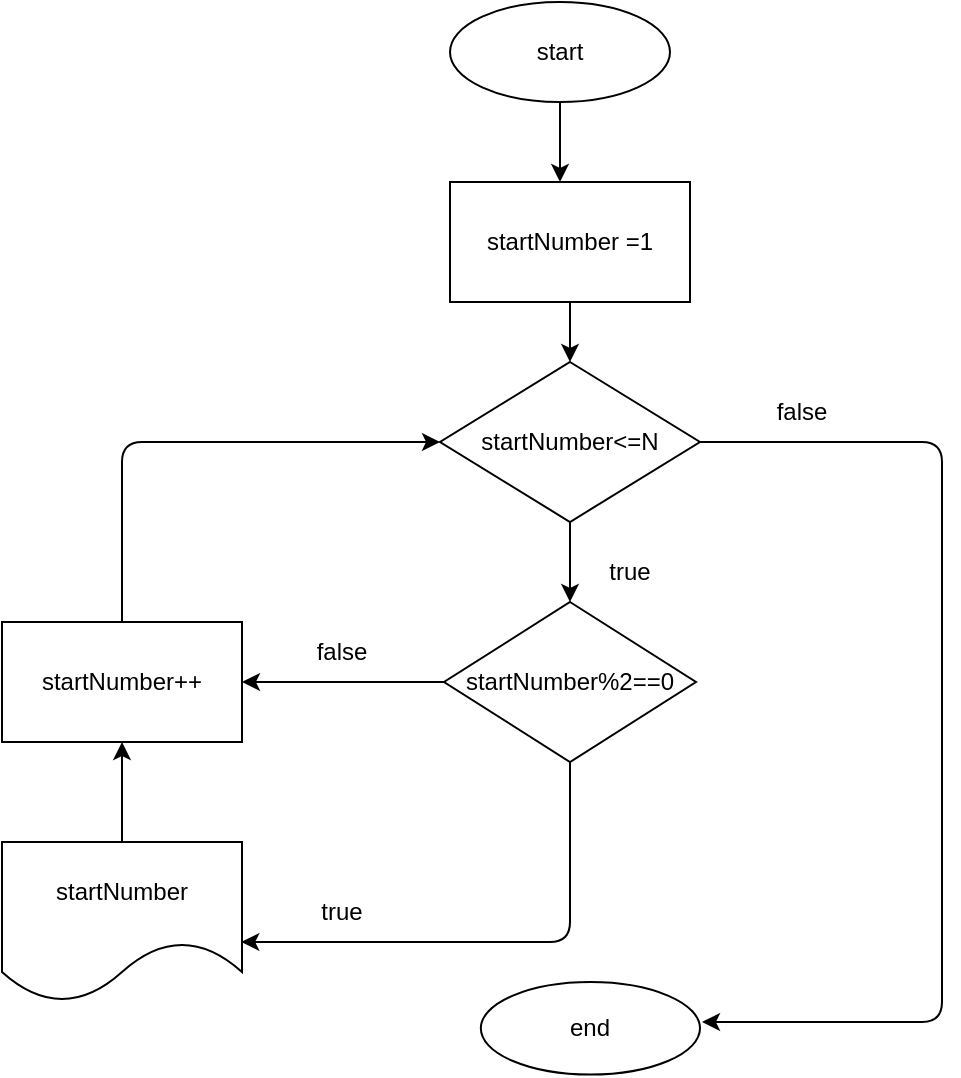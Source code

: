 <mxfile>
    <diagram id="HbxeLvtpUWm9eVgnZeDQ" name="Страница 1">
        <mxGraphModel dx="1115" dy="596" grid="1" gridSize="10" guides="1" tooltips="1" connect="1" arrows="1" fold="1" page="1" pageScale="1" pageWidth="827" pageHeight="1169" math="0" shadow="0">
            <root>
                <mxCell id="0"/>
                <mxCell id="1" parent="0"/>
                <mxCell id="9" style="edgeStyle=none;html=1;" edge="1" parent="1" source="2">
                    <mxGeometry relative="1" as="geometry">
                        <mxPoint x="359" y="110" as="targetPoint"/>
                    </mxGeometry>
                </mxCell>
                <mxCell id="2" value="start" style="ellipse;whiteSpace=wrap;html=1;" vertex="1" parent="1">
                    <mxGeometry x="304" y="20" width="110" height="50" as="geometry"/>
                </mxCell>
                <mxCell id="10" style="edgeStyle=none;html=1;entryX=0.5;entryY=0;entryDx=0;entryDy=0;" edge="1" parent="1" source="3" target="4">
                    <mxGeometry relative="1" as="geometry"/>
                </mxCell>
                <mxCell id="3" value="startNumber =1" style="rounded=0;whiteSpace=wrap;html=1;" vertex="1" parent="1">
                    <mxGeometry x="304" y="110" width="120" height="60" as="geometry"/>
                </mxCell>
                <mxCell id="11" style="edgeStyle=none;html=1;" edge="1" parent="1" source="4" target="5">
                    <mxGeometry relative="1" as="geometry"/>
                </mxCell>
                <mxCell id="24" style="edgeStyle=none;html=1;" edge="1" parent="1" source="4">
                    <mxGeometry relative="1" as="geometry">
                        <mxPoint x="430" y="530" as="targetPoint"/>
                        <Array as="points">
                            <mxPoint x="550" y="240"/>
                            <mxPoint x="550" y="530"/>
                        </Array>
                    </mxGeometry>
                </mxCell>
                <mxCell id="4" value="startNumber&amp;lt;=N" style="rhombus;whiteSpace=wrap;html=1;" vertex="1" parent="1">
                    <mxGeometry x="299" y="200" width="130" height="80" as="geometry"/>
                </mxCell>
                <mxCell id="18" style="edgeStyle=none;html=1;entryX=1;entryY=0.5;entryDx=0;entryDy=0;" edge="1" parent="1" source="5" target="16">
                    <mxGeometry relative="1" as="geometry"/>
                </mxCell>
                <mxCell id="21" style="edgeStyle=none;html=1;exitX=0.5;exitY=1;exitDx=0;exitDy=0;entryX=0.997;entryY=0.625;entryDx=0;entryDy=0;entryPerimeter=0;" edge="1" parent="1" source="5" target="6">
                    <mxGeometry relative="1" as="geometry">
                        <Array as="points">
                            <mxPoint x="364" y="490"/>
                        </Array>
                    </mxGeometry>
                </mxCell>
                <mxCell id="5" value="startNumber%2==0" style="rhombus;whiteSpace=wrap;html=1;" vertex="1" parent="1">
                    <mxGeometry x="301" y="320" width="126" height="80" as="geometry"/>
                </mxCell>
                <mxCell id="22" style="edgeStyle=none;html=1;entryX=0.5;entryY=1;entryDx=0;entryDy=0;" edge="1" parent="1" source="6" target="16">
                    <mxGeometry relative="1" as="geometry"/>
                </mxCell>
                <mxCell id="6" value="startNumber" style="shape=document;whiteSpace=wrap;html=1;boundedLbl=1;size=0.375;" vertex="1" parent="1">
                    <mxGeometry x="80" y="440" width="120" height="80" as="geometry"/>
                </mxCell>
                <mxCell id="12" value="true" style="text;html=1;strokeColor=none;fillColor=none;align=center;verticalAlign=middle;whiteSpace=wrap;rounded=0;" vertex="1" parent="1">
                    <mxGeometry x="364" y="290" width="60" height="30" as="geometry"/>
                </mxCell>
                <mxCell id="13" value="false" style="text;html=1;strokeColor=none;fillColor=none;align=center;verticalAlign=middle;whiteSpace=wrap;rounded=0;" vertex="1" parent="1">
                    <mxGeometry x="220" y="330" width="60" height="30" as="geometry"/>
                </mxCell>
                <mxCell id="17" style="edgeStyle=none;html=1;entryX=0;entryY=0.5;entryDx=0;entryDy=0;" edge="1" parent="1" source="16" target="4">
                    <mxGeometry relative="1" as="geometry">
                        <Array as="points">
                            <mxPoint x="140" y="240"/>
                        </Array>
                    </mxGeometry>
                </mxCell>
                <mxCell id="16" value="startNumber++" style="rounded=0;whiteSpace=wrap;html=1;" vertex="1" parent="1">
                    <mxGeometry x="80" y="330" width="120" height="60" as="geometry"/>
                </mxCell>
                <mxCell id="20" value="true" style="text;html=1;strokeColor=none;fillColor=none;align=center;verticalAlign=middle;whiteSpace=wrap;rounded=0;" vertex="1" parent="1">
                    <mxGeometry x="220" y="460" width="60" height="30" as="geometry"/>
                </mxCell>
                <mxCell id="23" value="end" style="ellipse;whiteSpace=wrap;html=1;rotation=0;" vertex="1" parent="1">
                    <mxGeometry x="319.41" y="510" width="109.59" height="46.28" as="geometry"/>
                </mxCell>
                <mxCell id="25" value="false" style="text;html=1;strokeColor=none;fillColor=none;align=center;verticalAlign=middle;whiteSpace=wrap;rounded=0;" vertex="1" parent="1">
                    <mxGeometry x="450" y="210" width="60" height="30" as="geometry"/>
                </mxCell>
            </root>
        </mxGraphModel>
    </diagram>
</mxfile>